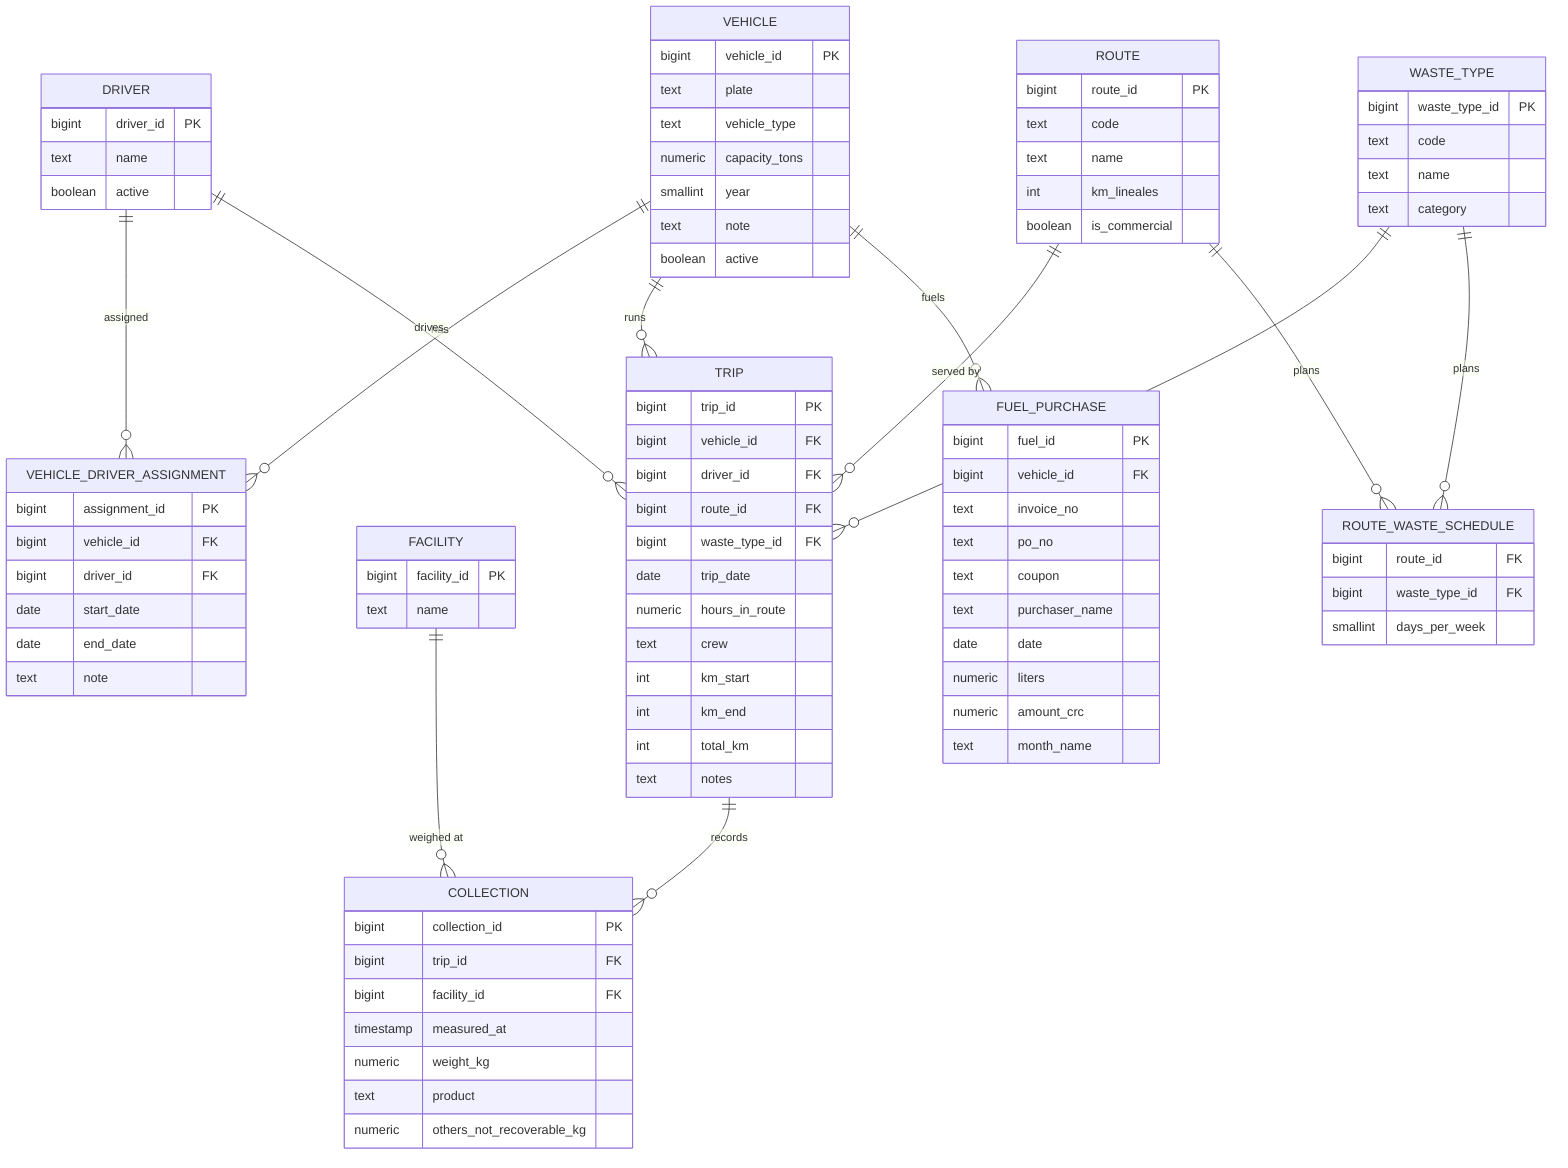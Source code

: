 erDiagram
  VEHICLE {
    bigint vehicle_id PK
    text plate
    text vehicle_type
    numeric capacity_tons
    smallint year
    text note
    boolean active
  }
  DRIVER {
    bigint driver_id PK
    text name
    boolean active
  }
  VEHICLE_DRIVER_ASSIGNMENT {
    bigint assignment_id PK
    bigint vehicle_id FK
    bigint driver_id FK
    date start_date
    date end_date
    text note
  }
  ROUTE {
    bigint route_id PK
    text code
    text name
    int km_lineales
    boolean is_commercial
  }
  WASTE_TYPE {
    bigint waste_type_id PK
    text code
    text name
    text category
  }
  FACILITY {
    bigint facility_id PK
    text name
  }
  ROUTE_WASTE_SCHEDULE {
    bigint route_id FK
    bigint waste_type_id FK
    smallint days_per_week
  }
  TRIP {
    bigint trip_id PK
    bigint vehicle_id FK
    bigint driver_id FK
    bigint route_id FK
    bigint waste_type_id FK
    date trip_date
    numeric hours_in_route
    text crew
    int km_start
    int km_end
    int total_km
    text notes
  }
  COLLECTION {
    bigint collection_id PK
    bigint trip_id FK
    bigint facility_id FK
    timestamp measured_at
    numeric weight_kg
    text product
    numeric others_not_recoverable_kg
  }
  FUEL_PURCHASE {
    bigint fuel_id PK
    bigint vehicle_id FK
    text invoice_no
    text po_no
    text coupon
    text purchaser_name
    date date
    numeric liters
    numeric amount_crc
    text month_name
  }

  VEHICLE ||--o{ VEHICLE_DRIVER_ASSIGNMENT : "has"
  DRIVER ||--o{ VEHICLE_DRIVER_ASSIGNMENT : "assigned"
  ROUTE ||--o{ TRIP : "served by"
  VEHICLE ||--o{ TRIP : "runs"
  DRIVER ||--o{ TRIP : "drives"
  WASTE_TYPE ||--o{ TRIP : "collects"
  TRIP ||--o{ COLLECTION : "records"
  FACILITY ||--o{ COLLECTION : "weighed at"
  ROUTE ||--o{ ROUTE_WASTE_SCHEDULE : "plans"
  WASTE_TYPE ||--o{ ROUTE_WASTE_SCHEDULE : "plans"
  VEHICLE ||--o{ FUEL_PURCHASE : "fuels"